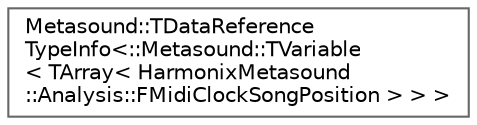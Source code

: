 digraph "Graphical Class Hierarchy"
{
 // INTERACTIVE_SVG=YES
 // LATEX_PDF_SIZE
  bgcolor="transparent";
  edge [fontname=Helvetica,fontsize=10,labelfontname=Helvetica,labelfontsize=10];
  node [fontname=Helvetica,fontsize=10,shape=box,height=0.2,width=0.4];
  rankdir="LR";
  Node0 [id="Node000000",label="Metasound::TDataReference\lTypeInfo\<::Metasound::TVariable\l\< TArray\< HarmonixMetasound\l::Analysis::FMidiClockSongPosition \> \> \>",height=0.2,width=0.4,color="grey40", fillcolor="white", style="filled",URL="$d0/d0c/struct_1_1Metasound_1_1TDataReferenceTypeInfo_3_1_1Metasound_1_1TVariable_3_01TArray_3_01Harmoni8f5fa2b5b7d5ea4bdc1cd71374eaeda2.html",tooltip=" "];
}
